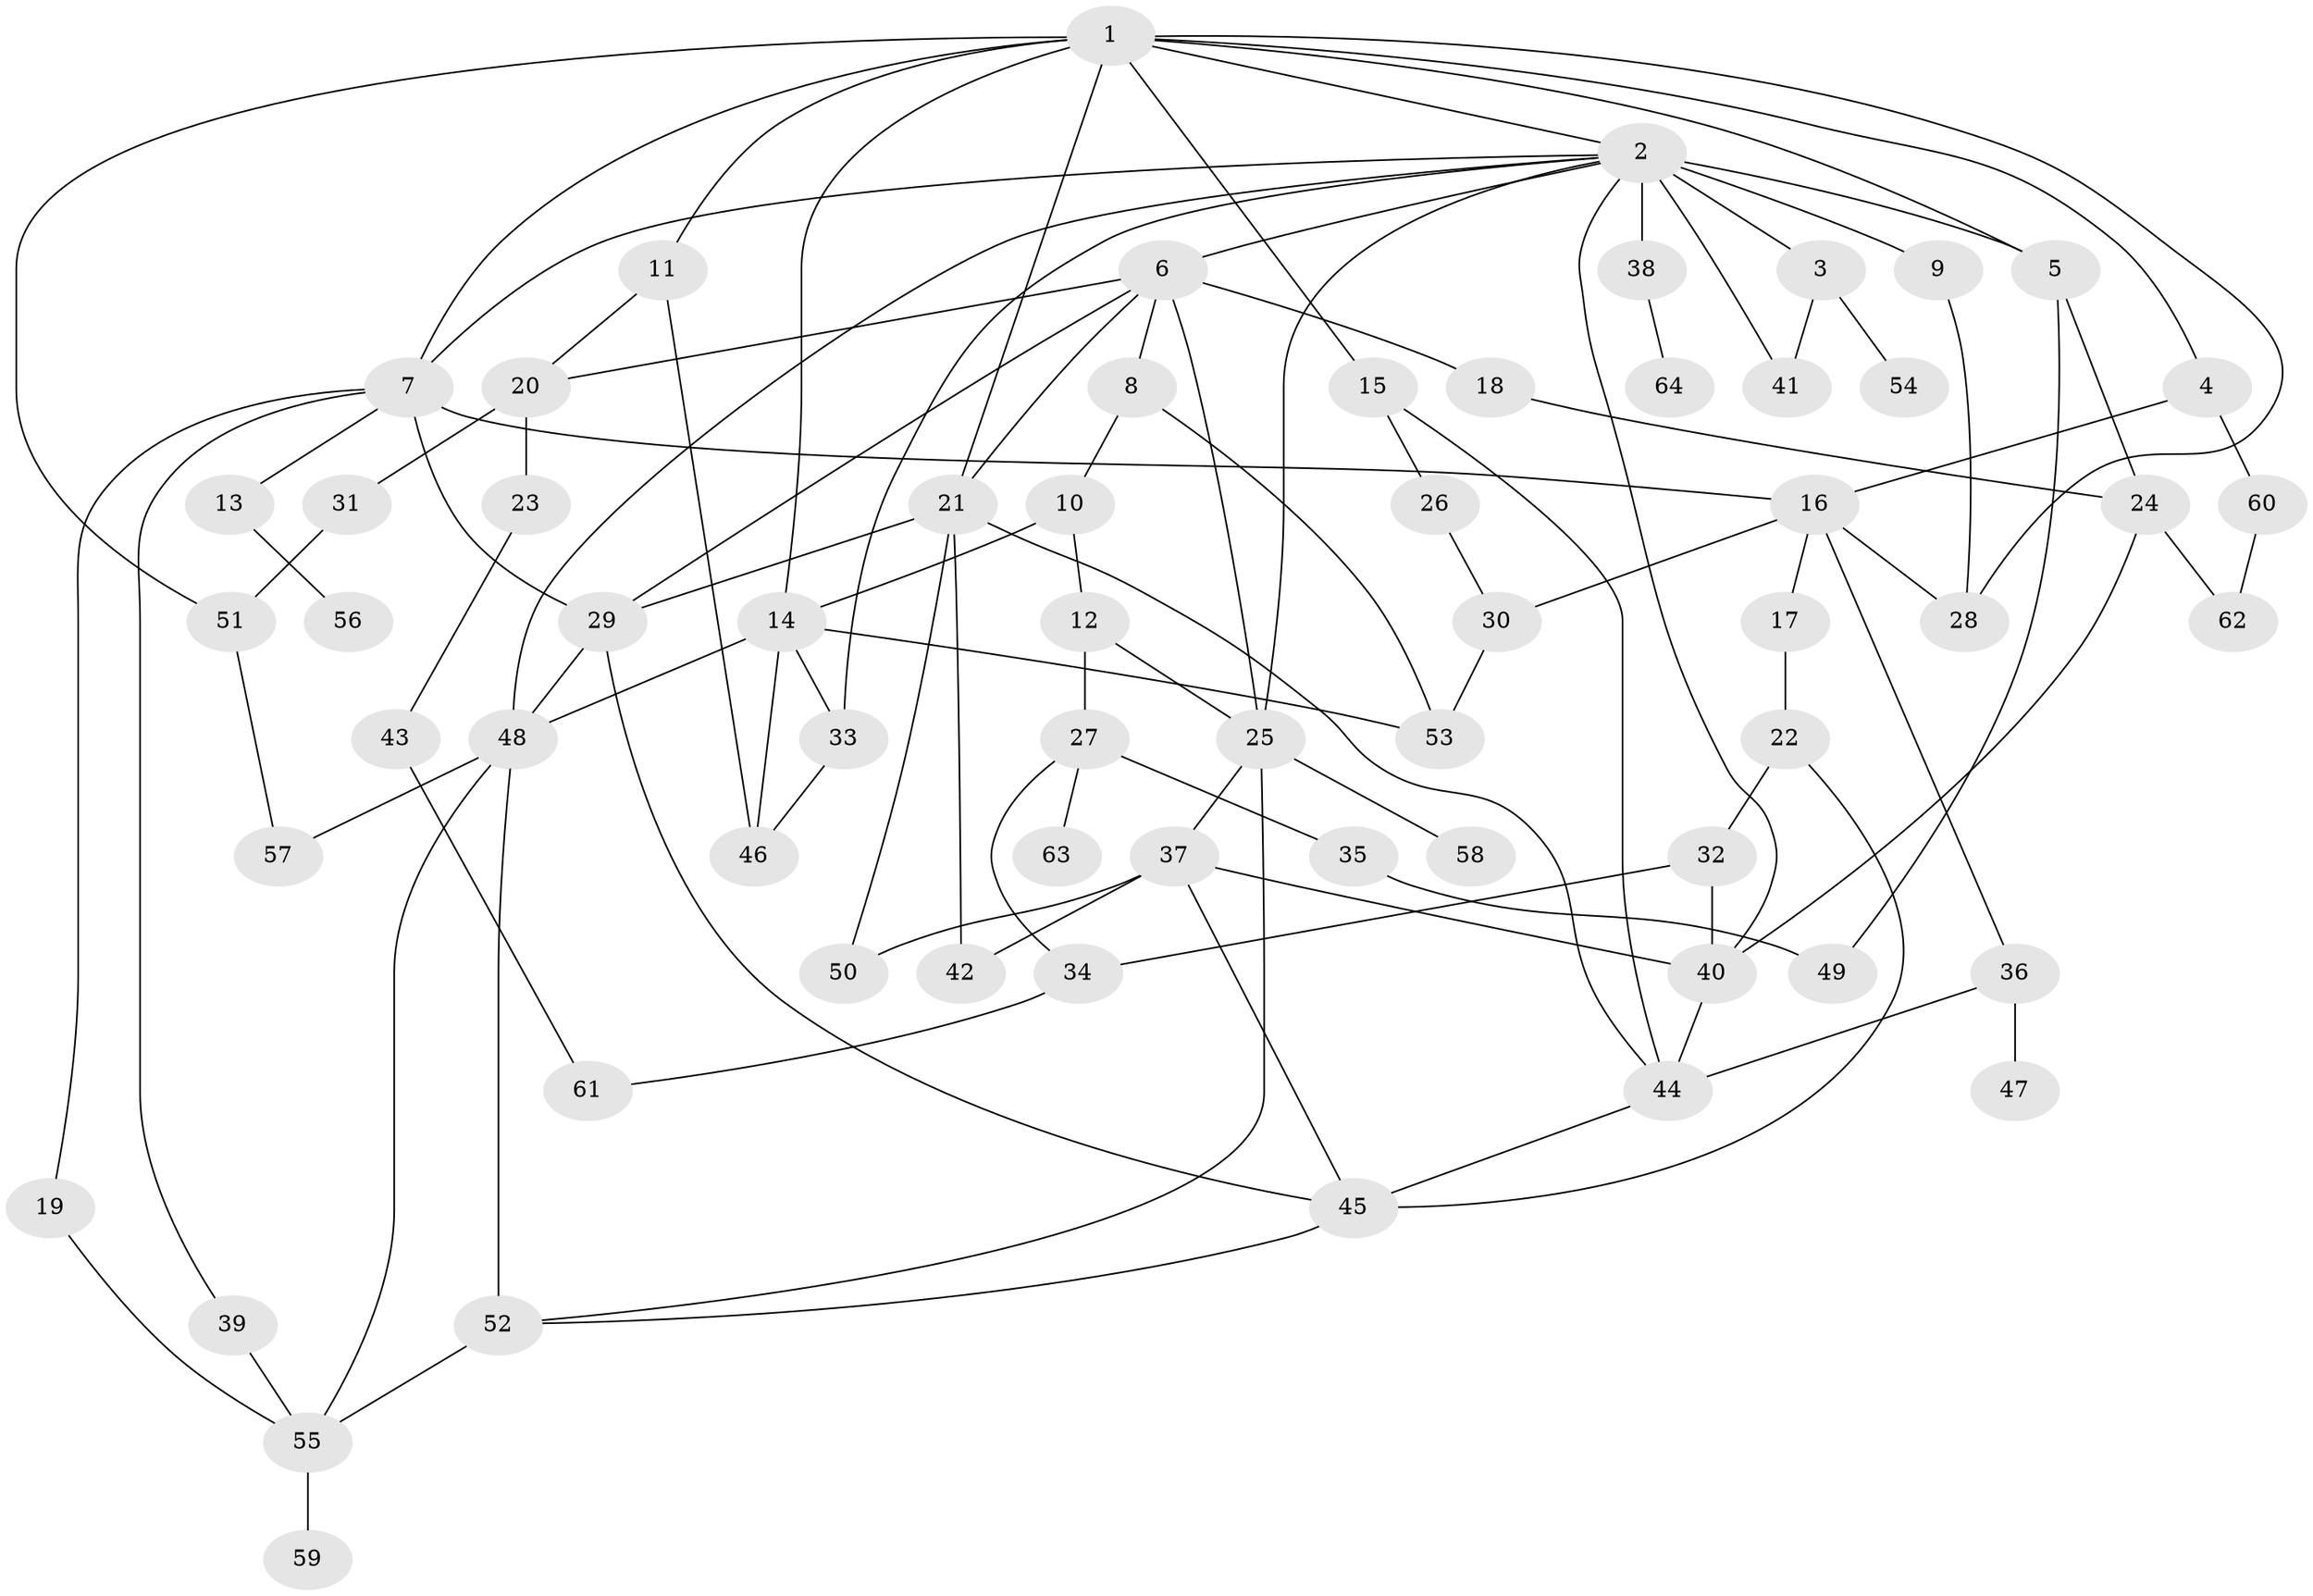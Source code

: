 // original degree distribution, {8: 0.015625, 7: 0.0390625, 3: 0.25, 4: 0.109375, 2: 0.265625, 6: 0.03125, 5: 0.0390625, 1: 0.25}
// Generated by graph-tools (version 1.1) at 2025/34/03/09/25 02:34:34]
// undirected, 64 vertices, 107 edges
graph export_dot {
graph [start="1"]
  node [color=gray90,style=filled];
  1;
  2;
  3;
  4;
  5;
  6;
  7;
  8;
  9;
  10;
  11;
  12;
  13;
  14;
  15;
  16;
  17;
  18;
  19;
  20;
  21;
  22;
  23;
  24;
  25;
  26;
  27;
  28;
  29;
  30;
  31;
  32;
  33;
  34;
  35;
  36;
  37;
  38;
  39;
  40;
  41;
  42;
  43;
  44;
  45;
  46;
  47;
  48;
  49;
  50;
  51;
  52;
  53;
  54;
  55;
  56;
  57;
  58;
  59;
  60;
  61;
  62;
  63;
  64;
  1 -- 2 [weight=1.0];
  1 -- 4 [weight=1.0];
  1 -- 5 [weight=1.0];
  1 -- 7 [weight=1.0];
  1 -- 11 [weight=1.0];
  1 -- 14 [weight=1.0];
  1 -- 15 [weight=1.0];
  1 -- 21 [weight=1.0];
  1 -- 28 [weight=1.0];
  1 -- 51 [weight=1.0];
  2 -- 3 [weight=1.0];
  2 -- 5 [weight=1.0];
  2 -- 6 [weight=1.0];
  2 -- 7 [weight=1.0];
  2 -- 9 [weight=5.0];
  2 -- 25 [weight=2.0];
  2 -- 33 [weight=1.0];
  2 -- 38 [weight=1.0];
  2 -- 40 [weight=1.0];
  2 -- 41 [weight=1.0];
  2 -- 48 [weight=1.0];
  3 -- 41 [weight=1.0];
  3 -- 54 [weight=1.0];
  4 -- 16 [weight=1.0];
  4 -- 60 [weight=1.0];
  5 -- 24 [weight=1.0];
  5 -- 49 [weight=1.0];
  6 -- 8 [weight=1.0];
  6 -- 18 [weight=2.0];
  6 -- 20 [weight=1.0];
  6 -- 21 [weight=1.0];
  6 -- 25 [weight=1.0];
  6 -- 29 [weight=1.0];
  7 -- 13 [weight=1.0];
  7 -- 16 [weight=1.0];
  7 -- 19 [weight=1.0];
  7 -- 29 [weight=1.0];
  7 -- 39 [weight=1.0];
  8 -- 10 [weight=1.0];
  8 -- 53 [weight=1.0];
  9 -- 28 [weight=1.0];
  10 -- 12 [weight=1.0];
  10 -- 14 [weight=1.0];
  11 -- 20 [weight=2.0];
  11 -- 46 [weight=1.0];
  12 -- 25 [weight=1.0];
  12 -- 27 [weight=1.0];
  13 -- 56 [weight=1.0];
  14 -- 33 [weight=1.0];
  14 -- 46 [weight=1.0];
  14 -- 48 [weight=1.0];
  14 -- 53 [weight=1.0];
  15 -- 26 [weight=1.0];
  15 -- 44 [weight=1.0];
  16 -- 17 [weight=1.0];
  16 -- 28 [weight=1.0];
  16 -- 30 [weight=1.0];
  16 -- 36 [weight=1.0];
  17 -- 22 [weight=2.0];
  18 -- 24 [weight=2.0];
  19 -- 55 [weight=1.0];
  20 -- 23 [weight=1.0];
  20 -- 31 [weight=1.0];
  21 -- 29 [weight=1.0];
  21 -- 42 [weight=1.0];
  21 -- 44 [weight=1.0];
  21 -- 50 [weight=1.0];
  22 -- 32 [weight=1.0];
  22 -- 45 [weight=1.0];
  23 -- 43 [weight=1.0];
  24 -- 40 [weight=1.0];
  24 -- 62 [weight=1.0];
  25 -- 37 [weight=1.0];
  25 -- 52 [weight=1.0];
  25 -- 58 [weight=1.0];
  26 -- 30 [weight=1.0];
  27 -- 34 [weight=1.0];
  27 -- 35 [weight=1.0];
  27 -- 63 [weight=1.0];
  29 -- 45 [weight=1.0];
  29 -- 48 [weight=1.0];
  30 -- 53 [weight=1.0];
  31 -- 51 [weight=1.0];
  32 -- 34 [weight=1.0];
  32 -- 40 [weight=1.0];
  33 -- 46 [weight=2.0];
  34 -- 61 [weight=1.0];
  35 -- 49 [weight=1.0];
  36 -- 44 [weight=2.0];
  36 -- 47 [weight=1.0];
  37 -- 40 [weight=1.0];
  37 -- 42 [weight=1.0];
  37 -- 45 [weight=1.0];
  37 -- 50 [weight=1.0];
  38 -- 64 [weight=1.0];
  39 -- 55 [weight=1.0];
  40 -- 44 [weight=1.0];
  43 -- 61 [weight=1.0];
  44 -- 45 [weight=1.0];
  45 -- 52 [weight=1.0];
  48 -- 52 [weight=2.0];
  48 -- 55 [weight=1.0];
  48 -- 57 [weight=1.0];
  51 -- 57 [weight=1.0];
  52 -- 55 [weight=1.0];
  55 -- 59 [weight=1.0];
  60 -- 62 [weight=1.0];
}

